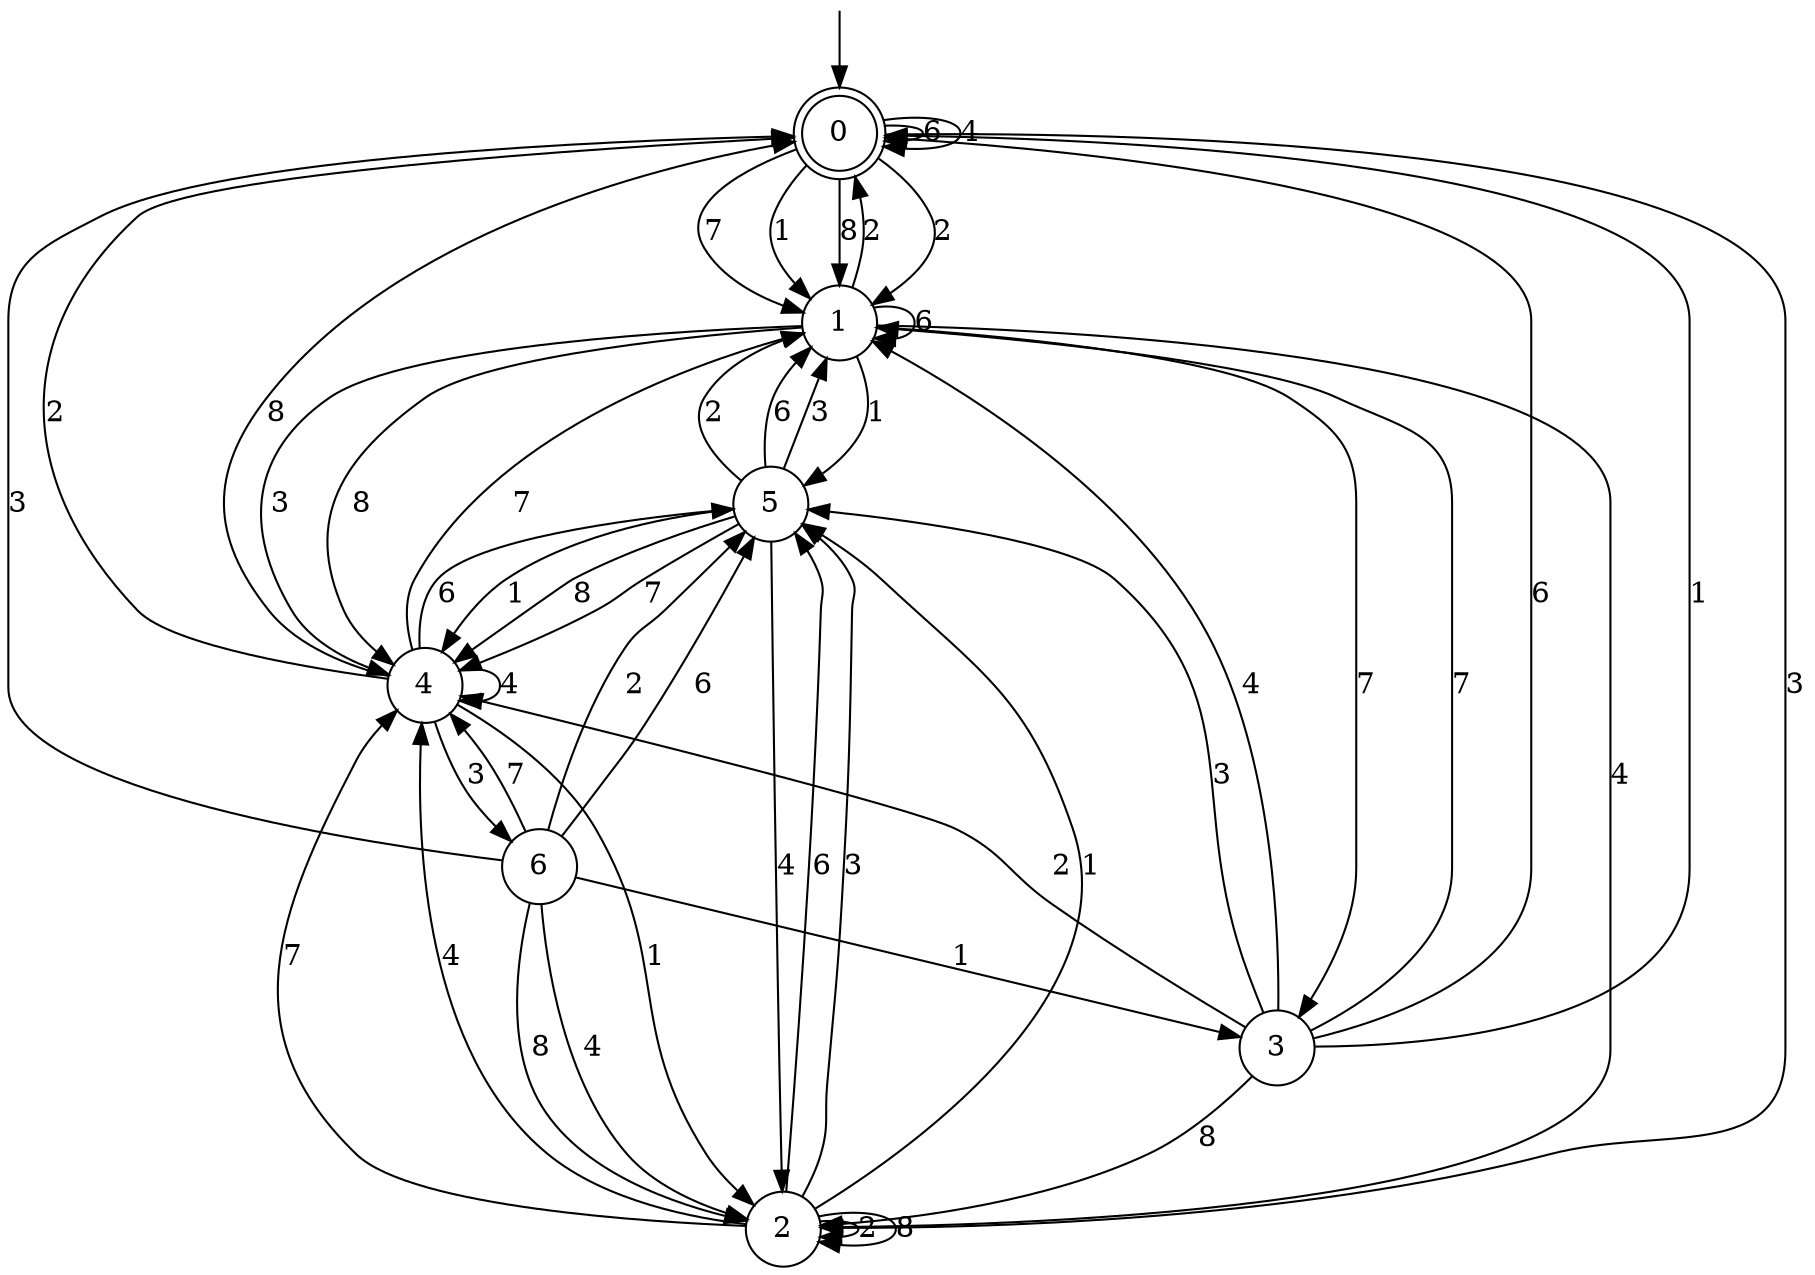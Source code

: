 digraph g {

	s0 [shape="doublecircle" label="0"];
	s1 [shape="circle" label="1"];
	s2 [shape="circle" label="2"];
	s3 [shape="circle" label="3"];
	s4 [shape="circle" label="4"];
	s5 [shape="circle" label="5"];
	s6 [shape="circle" label="6"];
	s0 -> s1 [label="2"];
	s0 -> s1 [label="7"];
	s0 -> s0 [label="6"];
	s0 -> s2 [label="3"];
	s0 -> s1 [label="1"];
	s0 -> s0 [label="4"];
	s0 -> s1 [label="8"];
	s1 -> s0 [label="2"];
	s1 -> s3 [label="7"];
	s1 -> s1 [label="6"];
	s1 -> s4 [label="3"];
	s1 -> s5 [label="1"];
	s1 -> s2 [label="4"];
	s1 -> s4 [label="8"];
	s2 -> s2 [label="2"];
	s2 -> s4 [label="7"];
	s2 -> s5 [label="6"];
	s2 -> s5 [label="3"];
	s2 -> s5 [label="1"];
	s2 -> s4 [label="4"];
	s2 -> s2 [label="8"];
	s3 -> s4 [label="2"];
	s3 -> s1 [label="7"];
	s3 -> s0 [label="6"];
	s3 -> s5 [label="3"];
	s3 -> s0 [label="1"];
	s3 -> s1 [label="4"];
	s3 -> s2 [label="8"];
	s4 -> s0 [label="2"];
	s4 -> s1 [label="7"];
	s4 -> s5 [label="6"];
	s4 -> s6 [label="3"];
	s4 -> s2 [label="1"];
	s4 -> s4 [label="4"];
	s4 -> s0 [label="8"];
	s5 -> s1 [label="2"];
	s5 -> s4 [label="7"];
	s5 -> s1 [label="6"];
	s5 -> s1 [label="3"];
	s5 -> s4 [label="1"];
	s5 -> s2 [label="4"];
	s5 -> s4 [label="8"];
	s6 -> s5 [label="2"];
	s6 -> s4 [label="7"];
	s6 -> s5 [label="6"];
	s6 -> s0 [label="3"];
	s6 -> s3 [label="1"];
	s6 -> s2 [label="4"];
	s6 -> s2 [label="8"];

__start0 [label="" shape="none" width="0" height="0"];
__start0 -> s0;

}
